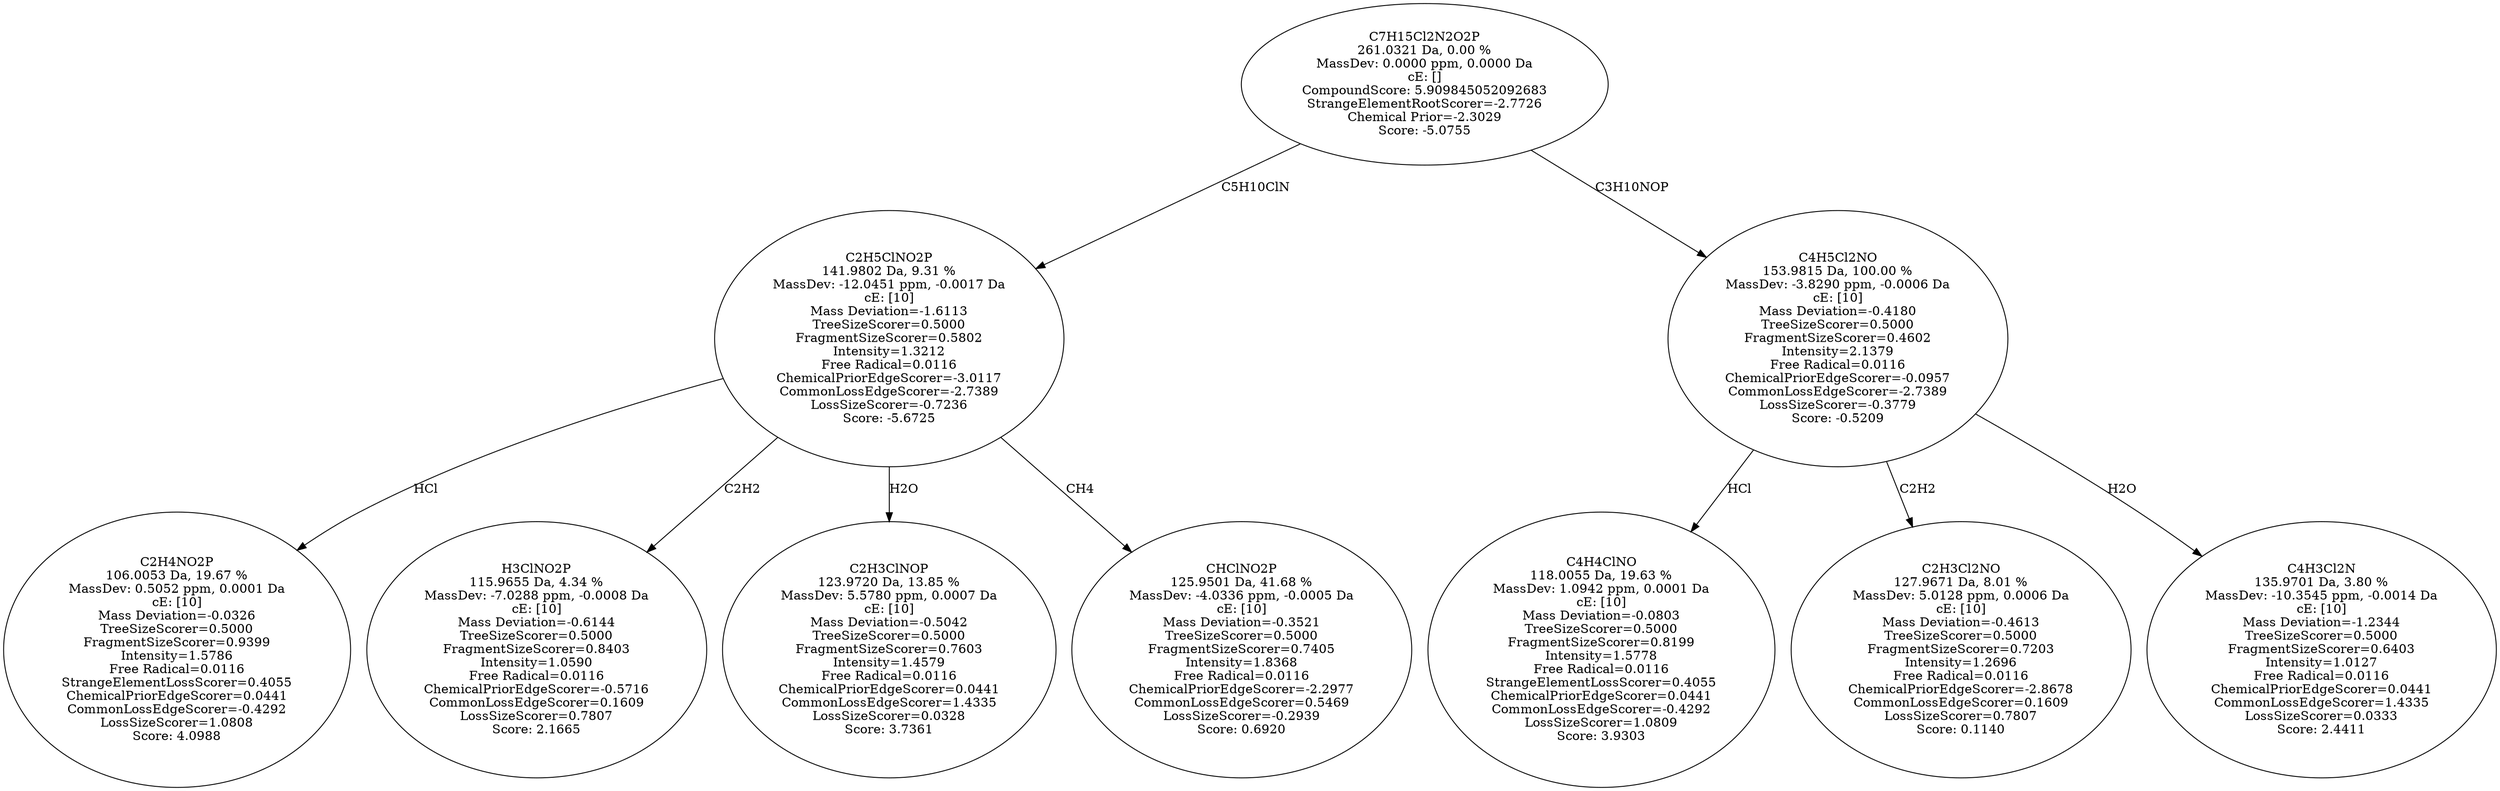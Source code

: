 strict digraph {
v1 [label="C2H4NO2P\n106.0053 Da, 19.67 %\nMassDev: 0.5052 ppm, 0.0001 Da\ncE: [10]\nMass Deviation=-0.0326\nTreeSizeScorer=0.5000\nFragmentSizeScorer=0.9399\nIntensity=1.5786\nFree Radical=0.0116\nStrangeElementLossScorer=0.4055\nChemicalPriorEdgeScorer=0.0441\nCommonLossEdgeScorer=-0.4292\nLossSizeScorer=1.0808\nScore: 4.0988"];
v2 [label="H3ClNO2P\n115.9655 Da, 4.34 %\nMassDev: -7.0288 ppm, -0.0008 Da\ncE: [10]\nMass Deviation=-0.6144\nTreeSizeScorer=0.5000\nFragmentSizeScorer=0.8403\nIntensity=1.0590\nFree Radical=0.0116\nChemicalPriorEdgeScorer=-0.5716\nCommonLossEdgeScorer=0.1609\nLossSizeScorer=0.7807\nScore: 2.1665"];
v3 [label="C2H3ClNOP\n123.9720 Da, 13.85 %\nMassDev: 5.5780 ppm, 0.0007 Da\ncE: [10]\nMass Deviation=-0.5042\nTreeSizeScorer=0.5000\nFragmentSizeScorer=0.7603\nIntensity=1.4579\nFree Radical=0.0116\nChemicalPriorEdgeScorer=0.0441\nCommonLossEdgeScorer=1.4335\nLossSizeScorer=0.0328\nScore: 3.7361"];
v4 [label="CHClNO2P\n125.9501 Da, 41.68 %\nMassDev: -4.0336 ppm, -0.0005 Da\ncE: [10]\nMass Deviation=-0.3521\nTreeSizeScorer=0.5000\nFragmentSizeScorer=0.7405\nIntensity=1.8368\nFree Radical=0.0116\nChemicalPriorEdgeScorer=-2.2977\nCommonLossEdgeScorer=0.5469\nLossSizeScorer=-0.2939\nScore: 0.6920"];
v5 [label="C2H5ClNO2P\n141.9802 Da, 9.31 %\nMassDev: -12.0451 ppm, -0.0017 Da\ncE: [10]\nMass Deviation=-1.6113\nTreeSizeScorer=0.5000\nFragmentSizeScorer=0.5802\nIntensity=1.3212\nFree Radical=0.0116\nChemicalPriorEdgeScorer=-3.0117\nCommonLossEdgeScorer=-2.7389\nLossSizeScorer=-0.7236\nScore: -5.6725"];
v6 [label="C4H4ClNO\n118.0055 Da, 19.63 %\nMassDev: 1.0942 ppm, 0.0001 Da\ncE: [10]\nMass Deviation=-0.0803\nTreeSizeScorer=0.5000\nFragmentSizeScorer=0.8199\nIntensity=1.5778\nFree Radical=0.0116\nStrangeElementLossScorer=0.4055\nChemicalPriorEdgeScorer=0.0441\nCommonLossEdgeScorer=-0.4292\nLossSizeScorer=1.0809\nScore: 3.9303"];
v7 [label="C2H3Cl2NO\n127.9671 Da, 8.01 %\nMassDev: 5.0128 ppm, 0.0006 Da\ncE: [10]\nMass Deviation=-0.4613\nTreeSizeScorer=0.5000\nFragmentSizeScorer=0.7203\nIntensity=1.2696\nFree Radical=0.0116\nChemicalPriorEdgeScorer=-2.8678\nCommonLossEdgeScorer=0.1609\nLossSizeScorer=0.7807\nScore: 0.1140"];
v8 [label="C4H3Cl2N\n135.9701 Da, 3.80 %\nMassDev: -10.3545 ppm, -0.0014 Da\ncE: [10]\nMass Deviation=-1.2344\nTreeSizeScorer=0.5000\nFragmentSizeScorer=0.6403\nIntensity=1.0127\nFree Radical=0.0116\nChemicalPriorEdgeScorer=0.0441\nCommonLossEdgeScorer=1.4335\nLossSizeScorer=0.0333\nScore: 2.4411"];
v9 [label="C4H5Cl2NO\n153.9815 Da, 100.00 %\nMassDev: -3.8290 ppm, -0.0006 Da\ncE: [10]\nMass Deviation=-0.4180\nTreeSizeScorer=0.5000\nFragmentSizeScorer=0.4602\nIntensity=2.1379\nFree Radical=0.0116\nChemicalPriorEdgeScorer=-0.0957\nCommonLossEdgeScorer=-2.7389\nLossSizeScorer=-0.3779\nScore: -0.5209"];
v10 [label="C7H15Cl2N2O2P\n261.0321 Da, 0.00 %\nMassDev: 0.0000 ppm, 0.0000 Da\ncE: []\nCompoundScore: 5.909845052092683\nStrangeElementRootScorer=-2.7726\nChemical Prior=-2.3029\nScore: -5.0755"];
v5 -> v1 [label="HCl"];
v5 -> v2 [label="C2H2"];
v5 -> v3 [label="H2O"];
v5 -> v4 [label="CH4"];
v10 -> v5 [label="C5H10ClN"];
v9 -> v6 [label="HCl"];
v9 -> v7 [label="C2H2"];
v9 -> v8 [label="H2O"];
v10 -> v9 [label="C3H10NOP"];
}